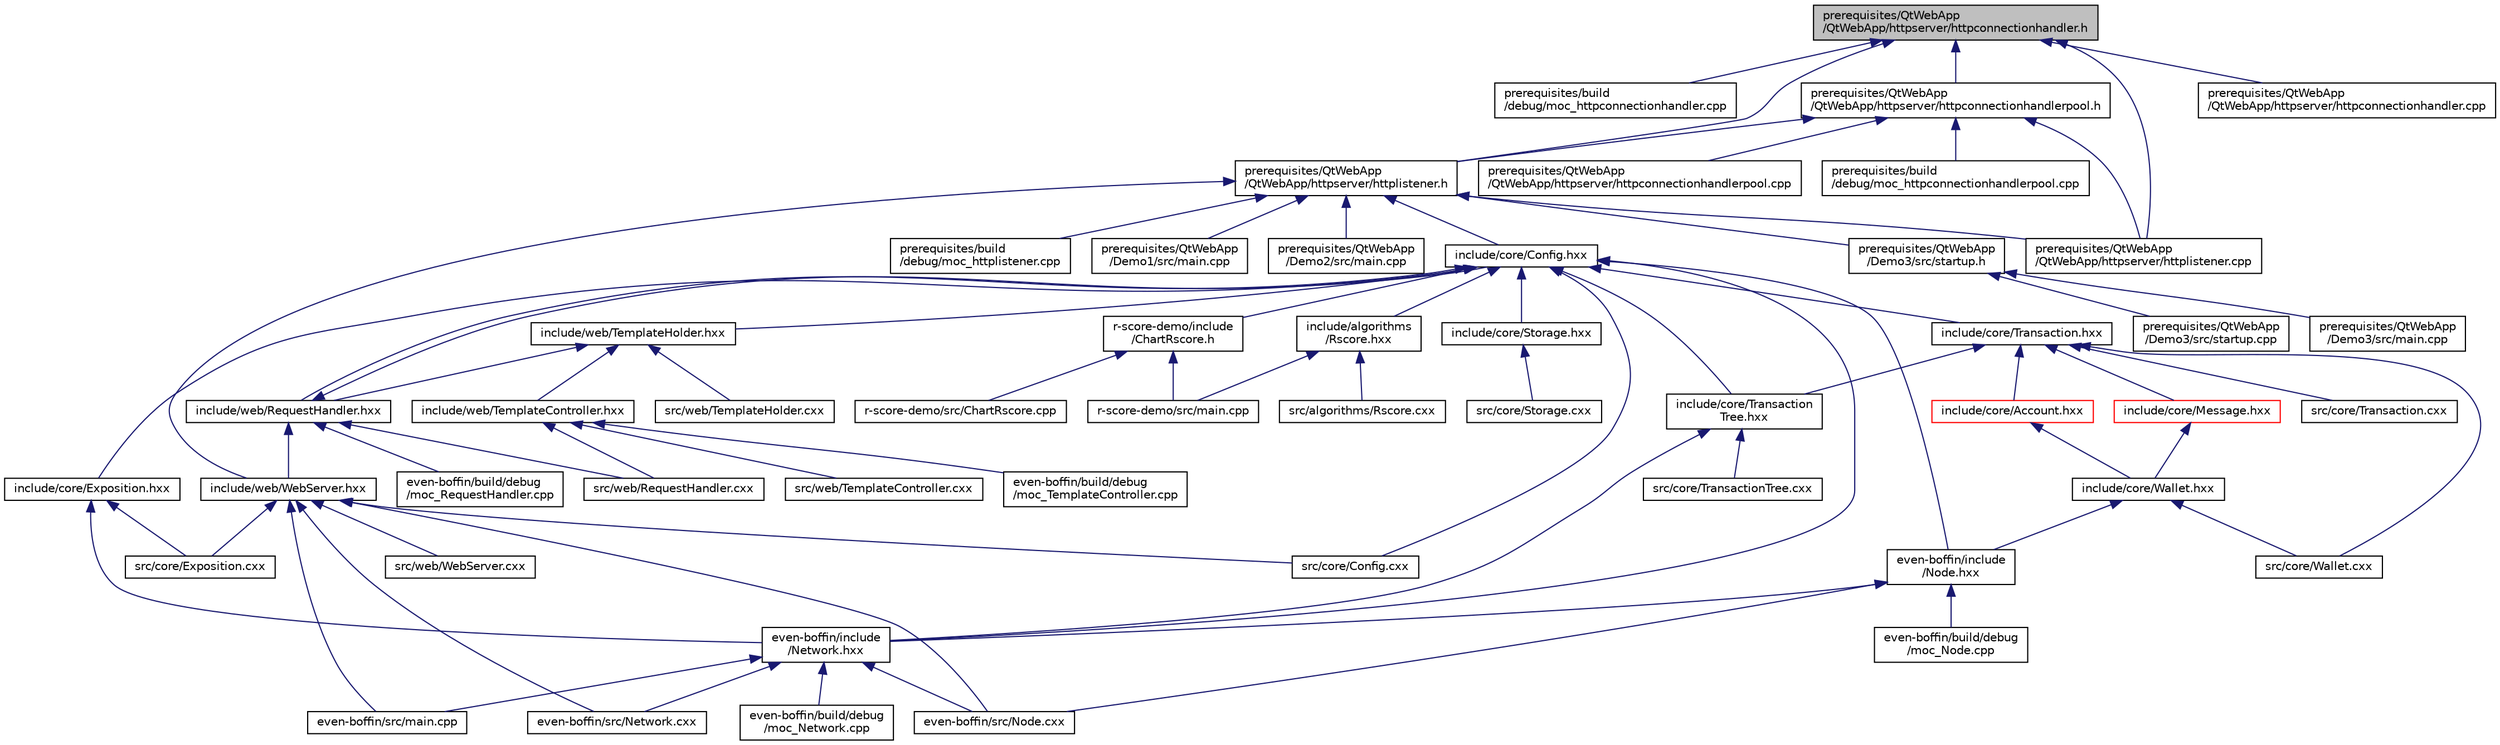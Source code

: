 digraph "prerequisites/QtWebApp/QtWebApp/httpserver/httpconnectionhandler.h"
{
  edge [fontname="Helvetica",fontsize="10",labelfontname="Helvetica",labelfontsize="10"];
  node [fontname="Helvetica",fontsize="10",shape=record];
  Node37 [label="prerequisites/QtWebApp\l/QtWebApp/httpserver/httpconnectionhandler.h",height=0.2,width=0.4,color="black", fillcolor="grey75", style="filled", fontcolor="black"];
  Node37 -> Node38 [dir="back",color="midnightblue",fontsize="10",style="solid",fontname="Helvetica"];
  Node38 [label="prerequisites/build\l/debug/moc_httpconnectionhandler.cpp",height=0.2,width=0.4,color="black", fillcolor="white", style="filled",URL="$moc__httpconnectionhandler_8cpp_source.html"];
  Node37 -> Node39 [dir="back",color="midnightblue",fontsize="10",style="solid",fontname="Helvetica"];
  Node39 [label="prerequisites/QtWebApp\l/QtWebApp/httpserver/httpconnectionhandlerpool.h",height=0.2,width=0.4,color="black", fillcolor="white", style="filled",URL="$httpconnectionhandlerpool_8h_source.html"];
  Node39 -> Node40 [dir="back",color="midnightblue",fontsize="10",style="solid",fontname="Helvetica"];
  Node40 [label="prerequisites/build\l/debug/moc_httpconnectionhandlerpool.cpp",height=0.2,width=0.4,color="black", fillcolor="white", style="filled",URL="$moc__httpconnectionhandlerpool_8cpp_source.html"];
  Node39 -> Node41 [dir="back",color="midnightblue",fontsize="10",style="solid",fontname="Helvetica"];
  Node41 [label="prerequisites/QtWebApp\l/QtWebApp/httpserver/httplistener.h",height=0.2,width=0.4,color="black", fillcolor="white", style="filled",URL="$httplistener_8h.html"];
  Node41 -> Node42 [dir="back",color="midnightblue",fontsize="10",style="solid",fontname="Helvetica"];
  Node42 [label="include/core/Config.hxx",height=0.2,width=0.4,color="black", fillcolor="white", style="filled",URL="$_config_8hxx.html"];
  Node42 -> Node43 [dir="back",color="midnightblue",fontsize="10",style="solid",fontname="Helvetica"];
  Node43 [label="even-boffin/include\l/Network.hxx",height=0.2,width=0.4,color="black", fillcolor="white", style="filled",URL="$_network_8hxx.html"];
  Node43 -> Node44 [dir="back",color="midnightblue",fontsize="10",style="solid",fontname="Helvetica"];
  Node44 [label="even-boffin/build/debug\l/moc_Network.cpp",height=0.2,width=0.4,color="black", fillcolor="white", style="filled",URL="$moc___network_8cpp_source.html"];
  Node43 -> Node45 [dir="back",color="midnightblue",fontsize="10",style="solid",fontname="Helvetica"];
  Node45 [label="even-boffin/src/main.cpp",height=0.2,width=0.4,color="black", fillcolor="white", style="filled",URL="$even-boffin_2src_2main_8cpp_source.html"];
  Node43 -> Node46 [dir="back",color="midnightblue",fontsize="10",style="solid",fontname="Helvetica"];
  Node46 [label="even-boffin/src/Network.cxx",height=0.2,width=0.4,color="black", fillcolor="white", style="filled",URL="$_network_8cxx.html"];
  Node43 -> Node47 [dir="back",color="midnightblue",fontsize="10",style="solid",fontname="Helvetica"];
  Node47 [label="even-boffin/src/Node.cxx",height=0.2,width=0.4,color="black", fillcolor="white", style="filled",URL="$_node_8cxx.html"];
  Node42 -> Node48 [dir="back",color="midnightblue",fontsize="10",style="solid",fontname="Helvetica"];
  Node48 [label="even-boffin/include\l/Node.hxx",height=0.2,width=0.4,color="black", fillcolor="white", style="filled",URL="$_node_8hxx.html"];
  Node48 -> Node43 [dir="back",color="midnightblue",fontsize="10",style="solid",fontname="Helvetica"];
  Node48 -> Node49 [dir="back",color="midnightblue",fontsize="10",style="solid",fontname="Helvetica"];
  Node49 [label="even-boffin/build/debug\l/moc_Node.cpp",height=0.2,width=0.4,color="black", fillcolor="white", style="filled",URL="$moc___node_8cpp_source.html"];
  Node48 -> Node47 [dir="back",color="midnightblue",fontsize="10",style="solid",fontname="Helvetica"];
  Node42 -> Node50 [dir="back",color="midnightblue",fontsize="10",style="solid",fontname="Helvetica"];
  Node50 [label="include/web/RequestHandler.hxx",height=0.2,width=0.4,color="black", fillcolor="white", style="filled",URL="$_request_handler_8hxx_source.html"];
  Node50 -> Node51 [dir="back",color="midnightblue",fontsize="10",style="solid",fontname="Helvetica"];
  Node51 [label="even-boffin/build/debug\l/moc_RequestHandler.cpp",height=0.2,width=0.4,color="black", fillcolor="white", style="filled",URL="$moc___request_handler_8cpp_source.html"];
  Node50 -> Node42 [dir="back",color="midnightblue",fontsize="10",style="solid",fontname="Helvetica"];
  Node50 -> Node52 [dir="back",color="midnightblue",fontsize="10",style="solid",fontname="Helvetica"];
  Node52 [label="include/web/WebServer.hxx",height=0.2,width=0.4,color="black", fillcolor="white", style="filled",URL="$_web_server_8hxx.html"];
  Node52 -> Node45 [dir="back",color="midnightblue",fontsize="10",style="solid",fontname="Helvetica"];
  Node52 -> Node46 [dir="back",color="midnightblue",fontsize="10",style="solid",fontname="Helvetica"];
  Node52 -> Node47 [dir="back",color="midnightblue",fontsize="10",style="solid",fontname="Helvetica"];
  Node52 -> Node53 [dir="back",color="midnightblue",fontsize="10",style="solid",fontname="Helvetica"];
  Node53 [label="src/core/Config.cxx",height=0.2,width=0.4,color="black", fillcolor="white", style="filled",URL="$_config_8cxx.html"];
  Node52 -> Node54 [dir="back",color="midnightblue",fontsize="10",style="solid",fontname="Helvetica"];
  Node54 [label="src/core/Exposition.cxx",height=0.2,width=0.4,color="black", fillcolor="white", style="filled",URL="$_exposition_8cxx.html"];
  Node52 -> Node55 [dir="back",color="midnightblue",fontsize="10",style="solid",fontname="Helvetica"];
  Node55 [label="src/web/WebServer.cxx",height=0.2,width=0.4,color="black", fillcolor="white", style="filled",URL="$_web_server_8cxx.html"];
  Node50 -> Node56 [dir="back",color="midnightblue",fontsize="10",style="solid",fontname="Helvetica"];
  Node56 [label="src/web/RequestHandler.cxx",height=0.2,width=0.4,color="black", fillcolor="white", style="filled",URL="$_request_handler_8cxx.html"];
  Node42 -> Node57 [dir="back",color="midnightblue",fontsize="10",style="solid",fontname="Helvetica"];
  Node57 [label="include/web/TemplateHolder.hxx",height=0.2,width=0.4,color="black", fillcolor="white", style="filled",URL="$_template_holder_8hxx.html"];
  Node57 -> Node50 [dir="back",color="midnightblue",fontsize="10",style="solid",fontname="Helvetica"];
  Node57 -> Node58 [dir="back",color="midnightblue",fontsize="10",style="solid",fontname="Helvetica"];
  Node58 [label="include/web/TemplateController.hxx",height=0.2,width=0.4,color="black", fillcolor="white", style="filled",URL="$_template_controller_8hxx.html"];
  Node58 -> Node59 [dir="back",color="midnightblue",fontsize="10",style="solid",fontname="Helvetica"];
  Node59 [label="even-boffin/build/debug\l/moc_TemplateController.cpp",height=0.2,width=0.4,color="black", fillcolor="white", style="filled",URL="$moc___template_controller_8cpp_source.html"];
  Node58 -> Node56 [dir="back",color="midnightblue",fontsize="10",style="solid",fontname="Helvetica"];
  Node58 -> Node60 [dir="back",color="midnightblue",fontsize="10",style="solid",fontname="Helvetica"];
  Node60 [label="src/web/TemplateController.cxx",height=0.2,width=0.4,color="black", fillcolor="white", style="filled",URL="$_template_controller_8cxx.html"];
  Node57 -> Node61 [dir="back",color="midnightblue",fontsize="10",style="solid",fontname="Helvetica"];
  Node61 [label="src/web/TemplateHolder.cxx",height=0.2,width=0.4,color="black", fillcolor="white", style="filled",URL="$_template_holder_8cxx.html"];
  Node42 -> Node62 [dir="back",color="midnightblue",fontsize="10",style="solid",fontname="Helvetica"];
  Node62 [label="include/algorithms\l/Rscore.hxx",height=0.2,width=0.4,color="black", fillcolor="white", style="filled",URL="$_rscore_8hxx.html",tooltip="Entity for count r-Score value from input parameters. "];
  Node62 -> Node63 [dir="back",color="midnightblue",fontsize="10",style="solid",fontname="Helvetica"];
  Node63 [label="r-score-demo/src/main.cpp",height=0.2,width=0.4,color="black", fillcolor="white", style="filled",URL="$r-score-demo_2src_2main_8cpp_source.html"];
  Node62 -> Node64 [dir="back",color="midnightblue",fontsize="10",style="solid",fontname="Helvetica"];
  Node64 [label="src/algorithms/Rscore.cxx",height=0.2,width=0.4,color="black", fillcolor="white", style="filled",URL="$_rscore_8cxx.html",tooltip="Entity for count r-Score value from input parameters. "];
  Node42 -> Node65 [dir="back",color="midnightblue",fontsize="10",style="solid",fontname="Helvetica"];
  Node65 [label="include/core/Transaction.hxx",height=0.2,width=0.4,color="black", fillcolor="white", style="filled",URL="$_transaction_8hxx.html"];
  Node65 -> Node66 [dir="back",color="midnightblue",fontsize="10",style="solid",fontname="Helvetica"];
  Node66 [label="include/core/Account.hxx",height=0.2,width=0.4,color="red", fillcolor="white", style="filled",URL="$_account_8hxx.html"];
  Node66 -> Node67 [dir="back",color="midnightblue",fontsize="10",style="solid",fontname="Helvetica"];
  Node67 [label="include/core/Wallet.hxx",height=0.2,width=0.4,color="black", fillcolor="white", style="filled",URL="$_wallet_8hxx.html"];
  Node67 -> Node48 [dir="back",color="midnightblue",fontsize="10",style="solid",fontname="Helvetica"];
  Node67 -> Node68 [dir="back",color="midnightblue",fontsize="10",style="solid",fontname="Helvetica"];
  Node68 [label="src/core/Wallet.cxx",height=0.2,width=0.4,color="black", fillcolor="white", style="filled",URL="$_wallet_8cxx.html"];
  Node65 -> Node70 [dir="back",color="midnightblue",fontsize="10",style="solid",fontname="Helvetica"];
  Node70 [label="include/core/Message.hxx",height=0.2,width=0.4,color="red", fillcolor="white", style="filled",URL="$_message_8hxx.html"];
  Node70 -> Node67 [dir="back",color="midnightblue",fontsize="10",style="solid",fontname="Helvetica"];
  Node65 -> Node72 [dir="back",color="midnightblue",fontsize="10",style="solid",fontname="Helvetica"];
  Node72 [label="include/core/Transaction\lTree.hxx",height=0.2,width=0.4,color="black", fillcolor="white", style="filled",URL="$_transaction_tree_8hxx.html"];
  Node72 -> Node43 [dir="back",color="midnightblue",fontsize="10",style="solid",fontname="Helvetica"];
  Node72 -> Node73 [dir="back",color="midnightblue",fontsize="10",style="solid",fontname="Helvetica"];
  Node73 [label="src/core/TransactionTree.cxx",height=0.2,width=0.4,color="black", fillcolor="white", style="filled",URL="$_transaction_tree_8cxx.html"];
  Node65 -> Node74 [dir="back",color="midnightblue",fontsize="10",style="solid",fontname="Helvetica"];
  Node74 [label="src/core/Transaction.cxx",height=0.2,width=0.4,color="black", fillcolor="white", style="filled",URL="$_transaction_8cxx.html"];
  Node65 -> Node68 [dir="back",color="midnightblue",fontsize="10",style="solid",fontname="Helvetica"];
  Node42 -> Node75 [dir="back",color="midnightblue",fontsize="10",style="solid",fontname="Helvetica"];
  Node75 [label="include/core/Exposition.hxx",height=0.2,width=0.4,color="black", fillcolor="white", style="filled",URL="$_exposition_8hxx.html"];
  Node75 -> Node43 [dir="back",color="midnightblue",fontsize="10",style="solid",fontname="Helvetica"];
  Node75 -> Node54 [dir="back",color="midnightblue",fontsize="10",style="solid",fontname="Helvetica"];
  Node42 -> Node76 [dir="back",color="midnightblue",fontsize="10",style="solid",fontname="Helvetica"];
  Node76 [label="include/core/Storage.hxx",height=0.2,width=0.4,color="black", fillcolor="white", style="filled",URL="$_storage_8hxx.html"];
  Node76 -> Node77 [dir="back",color="midnightblue",fontsize="10",style="solid",fontname="Helvetica"];
  Node77 [label="src/core/Storage.cxx",height=0.2,width=0.4,color="black", fillcolor="white", style="filled",URL="$_storage_8cxx.html"];
  Node42 -> Node72 [dir="back",color="midnightblue",fontsize="10",style="solid",fontname="Helvetica"];
  Node42 -> Node78 [dir="back",color="midnightblue",fontsize="10",style="solid",fontname="Helvetica"];
  Node78 [label="r-score-demo/include\l/ChartRscore.h",height=0.2,width=0.4,color="black", fillcolor="white", style="filled",URL="$_chart_rscore_8h.html",tooltip="Entity Algorithm r-Score counter. "];
  Node78 -> Node79 [dir="back",color="midnightblue",fontsize="10",style="solid",fontname="Helvetica"];
  Node79 [label="r-score-demo/src/ChartRscore.cpp",height=0.2,width=0.4,color="black", fillcolor="white", style="filled",URL="$_chart_rscore_8cpp_source.html"];
  Node78 -> Node63 [dir="back",color="midnightblue",fontsize="10",style="solid",fontname="Helvetica"];
  Node42 -> Node53 [dir="back",color="midnightblue",fontsize="10",style="solid",fontname="Helvetica"];
  Node41 -> Node52 [dir="back",color="midnightblue",fontsize="10",style="solid",fontname="Helvetica"];
  Node41 -> Node80 [dir="back",color="midnightblue",fontsize="10",style="solid",fontname="Helvetica"];
  Node80 [label="prerequisites/build\l/debug/moc_httplistener.cpp",height=0.2,width=0.4,color="black", fillcolor="white", style="filled",URL="$moc__httplistener_8cpp_source.html"];
  Node41 -> Node81 [dir="back",color="midnightblue",fontsize="10",style="solid",fontname="Helvetica"];
  Node81 [label="prerequisites/QtWebApp\l/Demo1/src/main.cpp",height=0.2,width=0.4,color="black", fillcolor="white", style="filled",URL="$prerequisites_2_qt_web_app_2_demo1_2src_2main_8cpp.html"];
  Node41 -> Node82 [dir="back",color="midnightblue",fontsize="10",style="solid",fontname="Helvetica"];
  Node82 [label="prerequisites/QtWebApp\l/Demo2/src/main.cpp",height=0.2,width=0.4,color="black", fillcolor="white", style="filled",URL="$prerequisites_2_qt_web_app_2_demo2_2src_2main_8cpp.html"];
  Node41 -> Node83 [dir="back",color="midnightblue",fontsize="10",style="solid",fontname="Helvetica"];
  Node83 [label="prerequisites/QtWebApp\l/Demo3/src/startup.h",height=0.2,width=0.4,color="black", fillcolor="white", style="filled",URL="$startup_8h.html"];
  Node83 -> Node84 [dir="back",color="midnightblue",fontsize="10",style="solid",fontname="Helvetica"];
  Node84 [label="prerequisites/QtWebApp\l/Demo3/src/main.cpp",height=0.2,width=0.4,color="black", fillcolor="white", style="filled",URL="$prerequisites_2_qt_web_app_2_demo3_2src_2main_8cpp.html"];
  Node83 -> Node85 [dir="back",color="midnightblue",fontsize="10",style="solid",fontname="Helvetica"];
  Node85 [label="prerequisites/QtWebApp\l/Demo3/src/startup.cpp",height=0.2,width=0.4,color="black", fillcolor="white", style="filled",URL="$startup_8cpp.html"];
  Node41 -> Node86 [dir="back",color="midnightblue",fontsize="10",style="solid",fontname="Helvetica"];
  Node86 [label="prerequisites/QtWebApp\l/QtWebApp/httpserver/httplistener.cpp",height=0.2,width=0.4,color="black", fillcolor="white", style="filled",URL="$httplistener_8cpp.html"];
  Node39 -> Node87 [dir="back",color="midnightblue",fontsize="10",style="solid",fontname="Helvetica"];
  Node87 [label="prerequisites/QtWebApp\l/QtWebApp/httpserver/httpconnectionhandlerpool.cpp",height=0.2,width=0.4,color="black", fillcolor="white", style="filled",URL="$httpconnectionhandlerpool_8cpp_source.html"];
  Node39 -> Node86 [dir="back",color="midnightblue",fontsize="10",style="solid",fontname="Helvetica"];
  Node37 -> Node41 [dir="back",color="midnightblue",fontsize="10",style="solid",fontname="Helvetica"];
  Node37 -> Node88 [dir="back",color="midnightblue",fontsize="10",style="solid",fontname="Helvetica"];
  Node88 [label="prerequisites/QtWebApp\l/QtWebApp/httpserver/httpconnectionhandler.cpp",height=0.2,width=0.4,color="black", fillcolor="white", style="filled",URL="$httpconnectionhandler_8cpp.html"];
  Node37 -> Node86 [dir="back",color="midnightblue",fontsize="10",style="solid",fontname="Helvetica"];
}
